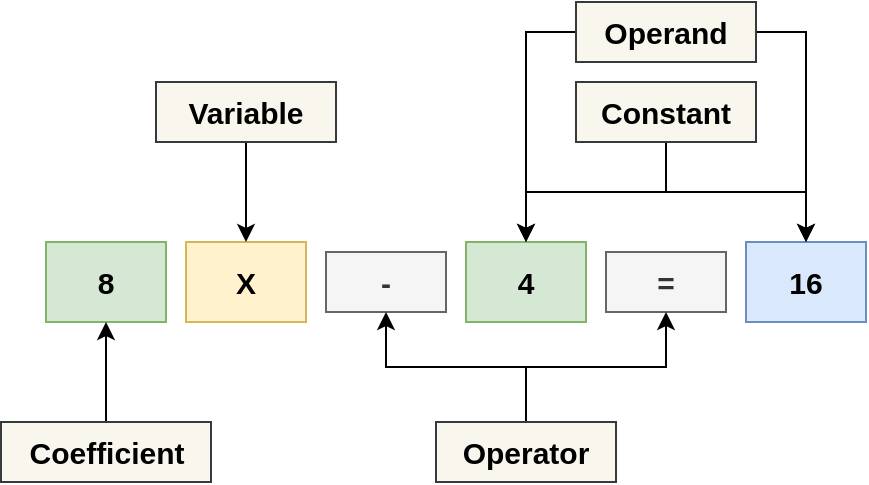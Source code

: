 <mxfile version="13.0.6" type="device" pages="2"><diagram id="8Q6P5EqDLh0ptkVZuEOP" name="Equation Structure"><mxGraphModel dx="1038" dy="526" grid="1" gridSize="10" guides="1" tooltips="1" connect="1" arrows="1" fold="1" page="1" pageScale="1" pageWidth="827" pageHeight="1169" math="0" shadow="0"><root><mxCell id="0"/><mxCell id="1" parent="0"/><mxCell id="bHuoe5aHPreB0tNBlEZh-1" value="8" style="rounded=0;whiteSpace=wrap;html=1;fillColor=#d5e8d4;strokeColor=#82b366;fontSize=15;fontStyle=1" vertex="1" parent="1"><mxGeometry x="220" y="320" width="60" height="40" as="geometry"/></mxCell><mxCell id="bHuoe5aHPreB0tNBlEZh-2" value="X" style="rounded=0;whiteSpace=wrap;html=1;fillColor=#fff2cc;strokeColor=#d6b656;fontSize=15;fontStyle=1" vertex="1" parent="1"><mxGeometry x="290" y="320" width="60" height="40" as="geometry"/></mxCell><mxCell id="bHuoe5aHPreB0tNBlEZh-3" value="-" style="rounded=0;whiteSpace=wrap;html=1;fillColor=#f5f5f5;strokeColor=#666666;fontColor=#333333;fontSize=15;fontStyle=1" vertex="1" parent="1"><mxGeometry x="360" y="325" width="60" height="30" as="geometry"/></mxCell><mxCell id="bHuoe5aHPreB0tNBlEZh-4" value="4" style="rounded=0;whiteSpace=wrap;html=1;fillColor=#d5e8d4;strokeColor=#82b366;fontSize=15;fontStyle=1" vertex="1" parent="1"><mxGeometry x="430" y="320" width="60" height="40" as="geometry"/></mxCell><mxCell id="bHuoe5aHPreB0tNBlEZh-5" value="=" style="rounded=0;whiteSpace=wrap;html=1;fillColor=#f5f5f5;strokeColor=#666666;fontColor=#333333;fontSize=15;fontStyle=1" vertex="1" parent="1"><mxGeometry x="500" y="325" width="60" height="30" as="geometry"/></mxCell><mxCell id="bHuoe5aHPreB0tNBlEZh-6" value="16" style="rounded=0;whiteSpace=wrap;html=1;fillColor=#dae8fc;strokeColor=#6c8ebf;fontSize=15;fontStyle=1" vertex="1" parent="1"><mxGeometry x="570" y="320" width="60" height="40" as="geometry"/></mxCell><mxCell id="bHuoe5aHPreB0tNBlEZh-10" style="edgeStyle=orthogonalEdgeStyle;rounded=0;orthogonalLoop=1;jettySize=auto;html=1;exitX=0.5;exitY=1;exitDx=0;exitDy=0;fontSize=15;fontStyle=1" edge="1" parent="1" source="bHuoe5aHPreB0tNBlEZh-7" target="bHuoe5aHPreB0tNBlEZh-4"><mxGeometry relative="1" as="geometry"/></mxCell><mxCell id="bHuoe5aHPreB0tNBlEZh-11" style="edgeStyle=orthogonalEdgeStyle;rounded=0;orthogonalLoop=1;jettySize=auto;html=1;exitX=0.5;exitY=1;exitDx=0;exitDy=0;fontSize=15;fontStyle=1" edge="1" parent="1" source="bHuoe5aHPreB0tNBlEZh-7" target="bHuoe5aHPreB0tNBlEZh-6"><mxGeometry relative="1" as="geometry"/></mxCell><mxCell id="bHuoe5aHPreB0tNBlEZh-7" value="Constant" style="rounded=0;whiteSpace=wrap;html=1;fillColor=#f9f7ed;strokeColor=#36393d;fontSize=15;fontStyle=1" vertex="1" parent="1"><mxGeometry x="485" y="240" width="90" height="30" as="geometry"/></mxCell><mxCell id="bHuoe5aHPreB0tNBlEZh-13" style="edgeStyle=orthogonalEdgeStyle;rounded=0;orthogonalLoop=1;jettySize=auto;html=1;exitX=0;exitY=0.5;exitDx=0;exitDy=0;entryX=0.5;entryY=0;entryDx=0;entryDy=0;fontSize=15;" edge="1" parent="1" source="bHuoe5aHPreB0tNBlEZh-12" target="bHuoe5aHPreB0tNBlEZh-4"><mxGeometry relative="1" as="geometry"/></mxCell><mxCell id="bHuoe5aHPreB0tNBlEZh-14" style="edgeStyle=orthogonalEdgeStyle;rounded=0;orthogonalLoop=1;jettySize=auto;html=1;exitX=1;exitY=0.5;exitDx=0;exitDy=0;fontSize=15;" edge="1" parent="1" source="bHuoe5aHPreB0tNBlEZh-12" target="bHuoe5aHPreB0tNBlEZh-6"><mxGeometry relative="1" as="geometry"/></mxCell><mxCell id="bHuoe5aHPreB0tNBlEZh-12" value="Operand" style="rounded=0;whiteSpace=wrap;html=1;fillColor=#f9f7ed;strokeColor=#36393d;fontSize=15;fontStyle=1" vertex="1" parent="1"><mxGeometry x="485" y="200" width="90" height="30" as="geometry"/></mxCell><mxCell id="bHuoe5aHPreB0tNBlEZh-16" style="edgeStyle=orthogonalEdgeStyle;rounded=0;orthogonalLoop=1;jettySize=auto;html=1;exitX=0.5;exitY=0;exitDx=0;exitDy=0;entryX=0.5;entryY=1;entryDx=0;entryDy=0;fontSize=15;" edge="1" parent="1" source="bHuoe5aHPreB0tNBlEZh-15" target="bHuoe5aHPreB0tNBlEZh-5"><mxGeometry relative="1" as="geometry"/></mxCell><mxCell id="bHuoe5aHPreB0tNBlEZh-17" style="edgeStyle=orthogonalEdgeStyle;rounded=0;orthogonalLoop=1;jettySize=auto;html=1;exitX=0.5;exitY=0;exitDx=0;exitDy=0;entryX=0.5;entryY=1;entryDx=0;entryDy=0;fontSize=15;" edge="1" parent="1" source="bHuoe5aHPreB0tNBlEZh-15" target="bHuoe5aHPreB0tNBlEZh-3"><mxGeometry relative="1" as="geometry"/></mxCell><mxCell id="bHuoe5aHPreB0tNBlEZh-15" value="Operator" style="rounded=0;whiteSpace=wrap;html=1;fillColor=#f9f7ed;strokeColor=#36393d;fontSize=15;fontStyle=1" vertex="1" parent="1"><mxGeometry x="415" y="410" width="90" height="30" as="geometry"/></mxCell><mxCell id="bHuoe5aHPreB0tNBlEZh-19" style="edgeStyle=orthogonalEdgeStyle;rounded=0;orthogonalLoop=1;jettySize=auto;html=1;exitX=0.5;exitY=1;exitDx=0;exitDy=0;fontSize=15;" edge="1" parent="1" source="bHuoe5aHPreB0tNBlEZh-18" target="bHuoe5aHPreB0tNBlEZh-2"><mxGeometry relative="1" as="geometry"/></mxCell><mxCell id="bHuoe5aHPreB0tNBlEZh-18" value="Variable" style="rounded=0;whiteSpace=wrap;html=1;fillColor=#f9f7ed;strokeColor=#36393d;fontSize=15;fontStyle=1" vertex="1" parent="1"><mxGeometry x="275" y="240" width="90" height="30" as="geometry"/></mxCell><mxCell id="bHuoe5aHPreB0tNBlEZh-21" style="edgeStyle=orthogonalEdgeStyle;rounded=0;orthogonalLoop=1;jettySize=auto;html=1;exitX=0.5;exitY=0;exitDx=0;exitDy=0;fontSize=15;" edge="1" parent="1" source="bHuoe5aHPreB0tNBlEZh-20" target="bHuoe5aHPreB0tNBlEZh-1"><mxGeometry relative="1" as="geometry"/></mxCell><mxCell id="bHuoe5aHPreB0tNBlEZh-20" value="Coefficient" style="rounded=0;whiteSpace=wrap;html=1;fillColor=#f9f7ed;strokeColor=#36393d;fontSize=15;fontStyle=1" vertex="1" parent="1"><mxGeometry x="197.5" y="410" width="105" height="30" as="geometry"/></mxCell></root></mxGraphModel></diagram><diagram id="nNBg_v1EiGHY4bSjRY4d" name="Page-2"><mxGraphModel dx="1038" dy="526" grid="1" gridSize="10" guides="1" tooltips="1" connect="1" arrows="1" fold="1" page="1" pageScale="1" pageWidth="827" pageHeight="1169" math="0" shadow="0"><root><mxCell id="3pq57OsHhjzUPoWT0WjS-0"/><mxCell id="3pq57OsHhjzUPoWT0WjS-1" parent="3pq57OsHhjzUPoWT0WjS-0"/><mxCell id="qkSatUsxq30upr6MnXEh-6" value="" style="rounded=0;whiteSpace=wrap;html=1;fontSize=15;" vertex="1" parent="3pq57OsHhjzUPoWT0WjS-1"><mxGeometry x="210" y="264" width="290" height="110" as="geometry"/></mxCell><mxCell id="qkSatUsxq30upr6MnXEh-0" value="8" style="rounded=0;whiteSpace=wrap;html=1;fillColor=#d5e8d4;strokeColor=#82b366;fontSize=15;fontStyle=1" vertex="1" parent="3pq57OsHhjzUPoWT0WjS-1"><mxGeometry x="220" y="320" width="60" height="40" as="geometry"/></mxCell><mxCell id="qkSatUsxq30upr6MnXEh-1" value="X" style="rounded=0;whiteSpace=wrap;html=1;fillColor=#fff2cc;strokeColor=#d6b656;fontSize=15;fontStyle=1" vertex="1" parent="3pq57OsHhjzUPoWT0WjS-1"><mxGeometry x="290" y="320" width="60" height="40" as="geometry"/></mxCell><mxCell id="qkSatUsxq30upr6MnXEh-2" value="-" style="rounded=0;whiteSpace=wrap;html=1;fillColor=#f5f5f5;strokeColor=#666666;fontColor=#333333;fontSize=15;fontStyle=1" vertex="1" parent="3pq57OsHhjzUPoWT0WjS-1"><mxGeometry x="360" y="325" width="60" height="30" as="geometry"/></mxCell><mxCell id="qkSatUsxq30upr6MnXEh-3" value="4" style="rounded=0;whiteSpace=wrap;html=1;fillColor=#d5e8d4;strokeColor=#82b366;fontSize=15;fontStyle=1" vertex="1" parent="3pq57OsHhjzUPoWT0WjS-1"><mxGeometry x="430" y="320" width="60" height="40" as="geometry"/></mxCell><mxCell id="qkSatUsxq30upr6MnXEh-4" value="=" style="rounded=0;whiteSpace=wrap;html=1;fillColor=#f5f5f5;strokeColor=#666666;fontColor=#333333;fontSize=15;fontStyle=1" vertex="1" parent="3pq57OsHhjzUPoWT0WjS-1"><mxGeometry x="510" y="325" width="60" height="30" as="geometry"/></mxCell><mxCell id="qkSatUsxq30upr6MnXEh-5" value="16" style="rounded=0;whiteSpace=wrap;html=1;fillColor=#dae8fc;strokeColor=#6c8ebf;fontSize=15;fontStyle=1" vertex="1" parent="3pq57OsHhjzUPoWT0WjS-1"><mxGeometry x="580" y="320" width="60" height="40" as="geometry"/></mxCell><mxCell id="qkSatUsxq30upr6MnXEh-10" value="&lt;b&gt;Expression&lt;/b&gt;" style="rounded=0;whiteSpace=wrap;html=1;fontSize=15;fillColor=#eeeeee;strokeColor=#36393d;" vertex="1" parent="3pq57OsHhjzUPoWT0WjS-1"><mxGeometry x="210" y="262" width="290" height="40" as="geometry"/></mxCell><mxCell id="9YjZeJiUdrZa0EyIe3Cu-1" style="edgeStyle=orthogonalEdgeStyle;rounded=0;orthogonalLoop=1;jettySize=auto;html=1;exitX=0.5;exitY=0;exitDx=0;exitDy=0;fontSize=15;" edge="1" parent="3pq57OsHhjzUPoWT0WjS-1" source="9YjZeJiUdrZa0EyIe3Cu-0" target="qkSatUsxq30upr6MnXEh-5"><mxGeometry relative="1" as="geometry"/></mxCell><mxCell id="9YjZeJiUdrZa0EyIe3Cu-2" style="edgeStyle=orthogonalEdgeStyle;rounded=0;orthogonalLoop=1;jettySize=auto;html=1;exitX=0.5;exitY=0;exitDx=0;exitDy=0;entryX=0.5;entryY=1;entryDx=0;entryDy=0;fontSize=15;" edge="1" parent="3pq57OsHhjzUPoWT0WjS-1" source="9YjZeJiUdrZa0EyIe3Cu-0" target="qkSatUsxq30upr6MnXEh-3"><mxGeometry relative="1" as="geometry"/></mxCell><mxCell id="9YjZeJiUdrZa0EyIe3Cu-0" value="Term" style="rounded=0;whiteSpace=wrap;html=1;fillColor=#f9f7ed;strokeColor=#36393d;fontSize=15;fontStyle=1" vertex="1" parent="3pq57OsHhjzUPoWT0WjS-1"><mxGeometry x="495" y="420" width="90" height="30" as="geometry"/></mxCell></root></mxGraphModel></diagram></mxfile>